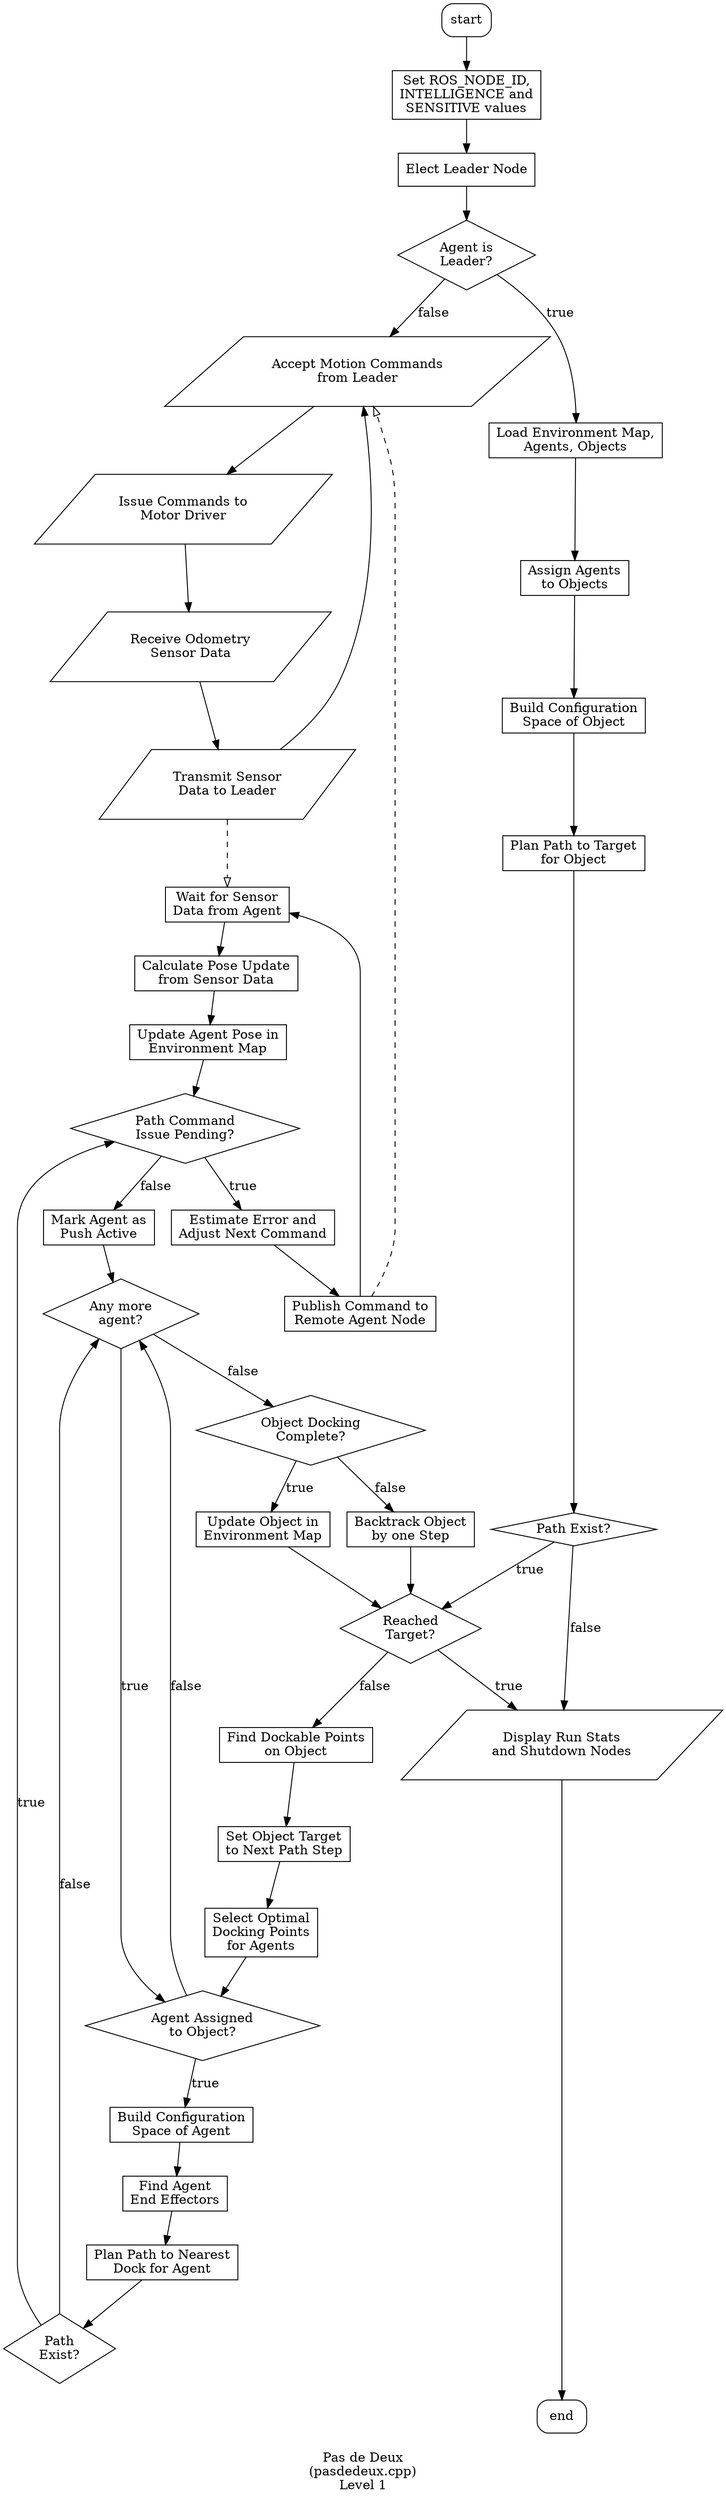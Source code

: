 digraph {
    label="\nPas de Deux\n(pasdedeux.cpp)\nLevel 1"

    node[shape="box", style="rounded"]
       start; end;
    
	main01 [shape = "box", style = ""];
	start -> main01;
	main01 [label = "Set ROS_NODE_ID,\nINTELLIGENCE and\nSENSITIVE values"]
	
	main02 [shape = "box", style = ""];
	main01 -> main02;
	main02 [label = "Elect Leader Node"];
	
	main03 [shape = "diamond", style = ""];
	main02 -> main03;
	main03 [label = "Agent is\nLeader?"];
	
	main04 [shape = "parallelogram", style = ""];
	main03 -> main04 [label = "false"];
	main04 [label = "Accept Motion Commands\nfrom Leader"];
	
	main05 [shape = "parallelogram", style = ""];
	main04 -> main05;
	main05 [label = "Issue Commands to\nMotor Driver"];
	
	main06 [shape = "parallelogram", style = ""];
	main05 -> main06;
	main06 [label = "Receive Odometry\nSensor Data"];
	
	main07 [shape = "parallelogram", style = ""];
	main06 -> main07;
	main07 -> main04
	main07 [label = "Transmit Sensor\nData to Leader"];
	
	main08 [shape = "box", style = ""];
	main03 -> main08 [label = "true"];
	#edge [arrowhead=normal,arrowtail=dot];
	main08 [label = "Load Environment Map,\nAgents, Objects"];
	
	main09 [shape = "box", style = ""];
	main08 -> main09;
	main09 [label = "Assign Agents\nto Objects"];
	
	main10 [shape = "box", style = ""];
	main09 -> main10;
	main10 [label = "Build Configuration\nSpace of Object"];
	
	main11 [shape = "box", style = ""];
	main10 -> main11;
	main11 [label = "Plan Path to Target\nfor Object"];
	
	main12 [shape = "diamond", style = ""];
	main11 -> main12;
	main12 -> main99 [label = "false"];
	main12 -> main13 [label = "true"];
	main12 [label = "Path Exist?"];
	
	main13 [shape = "diamond", style = ""];
	main13 -> main99 [label = "true"];
	main13 [label = "Reached\nTarget?"];
	
	main14 [shape = "box", style = ""];
	main13 -> main14 [label = "false"];
	main14 [label = "Find Dockable Points\non Object"];
	
	main15 [shape = "box", style = ""];
	main14 -> main15;
	main15 [label = "Set Object Target\nto Next Path Step"];
	
	main16 [shape = "box", style = ""];
	main15 -> main16;
	main16 [label = "Select Optimal\nDocking Points\nfor Agents"];
		
	main17 [shape = "diamond", style = ""];
	main16 -> main17;
	main17 [label = "Agent Assigned\nto Object?"];
	
	main18 [shape = "box", style = ""];
	main17 -> main18 [label = "true"];
	main18 [label = "Build Configuration\nSpace of Agent"];
	
	main19 [shape = "box", style = ""];
	main18 -> main19;
	main19 [label = "Find Agent\nEnd Effectors"];
	
	main20 [shape = "box", style = ""];
	main19 -> main20;
	main20 [label = "Plan Path to Nearest\nDock for Agent"];
	
	main21 [shape = "diamond", style = ""];
	main20 -> main21;
	main21 [label = "Path\nExist?"];
	
	main22 [shape = "diamond", style = ""];
	main17 -> main22 [label = "false"];
	main21 -> main22 [label = "false"];
	main22 [label = "Any more\nagent?"];
	
	main23 [shape = "diamond", style = ""];
	main21 -> main23 [label = "true"];
	main23 [label = "Path Command\nIssue Pending?"];
	
	main24 [shape = "box", style = ""];
	main23 -> main24 [label = "true"];
	main24 [label = "Estimate Error and\nAdjust Next Command"];
	
	main25 [shape = "box", style = ""];
	main24 -> main25;
	main25 [label = "Publish Command to\nRemote Agent Node"];
	
	main26 [shape = "box", style = ""];
	main25 -> main26;
	main26 [label = "Wait for Sensor\nData from Agent"];
	
	main27 [shape = "box", style = ""];
	main26 -> main27;
	main27 [label = "Calculate Pose Update\nfrom Sensor Data"];
	
	main28 [shape = "box", style = ""];
	main27 -> main28;
	main28 -> main23;
	main28 [label = "Update Agent Pose in\nEnvironment Map"];
	
	main29 [shape = "box", style = ""];
	main23 -> main29 [label = "false"];
	main29 -> main22;
	main29 [label = "Mark Agent as\nPush Active"];
	
	main22 -> main17 [label = "true"];
	
	main30 [shape = "diamond", style = ""];
	main22 -> main30 [label = "false"];
	main30 [label = "Object Docking\nComplete?"];
	
	main31 [shape = "box", style = ""];
	main30 -> main31 [label = "true"];
	main31 -> main13;
	main31 [label = "Update Object in\nEnvironment Map"];
	
	main32 [shape = "box", style = ""];
	main30 -> main32 [label = "false"];
	main32 -> main13;
	main32 [label = "Backtrack Object\nby one Step"];
	
	main25 -> main04 [arrowhead = onormal, style = dashed];
	main07 -> main26 [arrowhead = onormal, style = dashed];
	
	main99 [shape = "parallelogram", style = ""];
	main99 [label = "Display Run Stats\nand Shutdown Nodes"];
	
	main99 -> end;
	
	{rank = sink; end}
}
# dot -Tpng -o graph.png g3.dot
